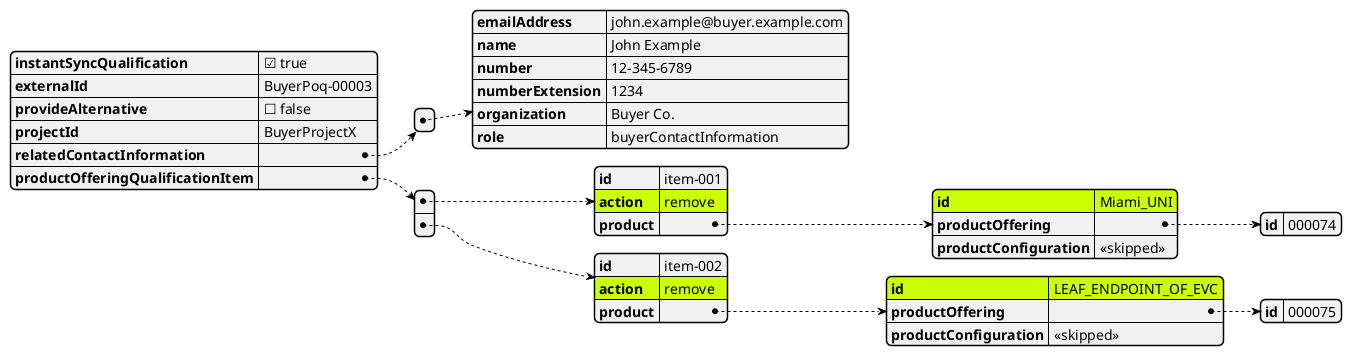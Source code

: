 @startjson
#highlight "productOfferingQualificationItem" / "0"/ "action"
#highlight "productOfferingQualificationItem" / "0"/ "product" / "id"
#highlight "productOfferingQualificationItem" / "1"/ "action"
#highlight "productOfferingQualificationItem" / "1"/ "product" / "id"

{
  "instantSyncQualification": true,
  "externalId": "BuyerPoq-00003",
  "provideAlternative": false,
  "projectId": "BuyerProjectX",
  "relatedContactInformation": [
    {
      "emailAddress": "john.example@buyer.example.com",
      "name": "John Example",
      "number": "12-345-6789",
      "numberExtension": "1234",
      "organization": "Buyer Co.",
      "role": "buyerContactInformation"
    }
  ],
  "productOfferingQualificationItem": [
    {
      "id": "item-001",
      "action": "remove",
      "product": {
        "id": "Miami_UNI",
        "productOffering": {
          "id": "000074"
        },
        "productConfiguration": "<<skipped>>"
      }
    },
    {
      "id": "item-002",
      "action": "remove",
      "product": {
        "id": "LEAF_ENDPOINT_OF_EVC",
        "productOffering": {
          "id": "000075"
        },
        "productConfiguration": "<<skipped>>"
      }
    }
  ]
}
@endjson